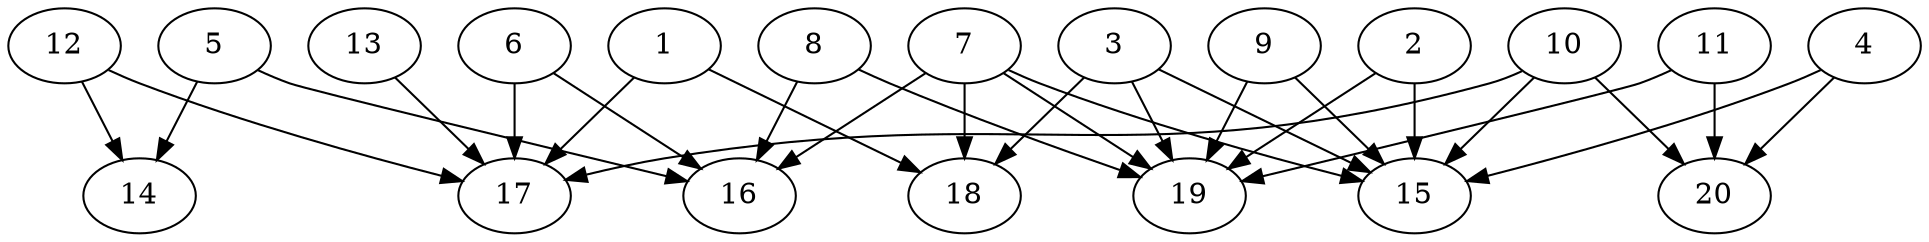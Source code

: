 // DAG automatically generated by daggen at Thu Oct  3 13:58:43 2019
// ./daggen --dot -n 20 --ccr 0.4 --fat 0.9 --regular 0.9 --density 0.5 --mindata 5242880 --maxdata 52428800 
digraph G {
  1 [size="36047360", alpha="0.09", expect_size="14418944"] 
  1 -> 17 [size ="14418944"]
  1 -> 18 [size ="14418944"]
  2 [size="24734720", alpha="0.11", expect_size="9893888"] 
  2 -> 15 [size ="9893888"]
  2 -> 19 [size ="9893888"]
  3 [size="89349120", alpha="0.15", expect_size="35739648"] 
  3 -> 15 [size ="35739648"]
  3 -> 18 [size ="35739648"]
  3 -> 19 [size ="35739648"]
  4 [size="94115840", alpha="0.02", expect_size="37646336"] 
  4 -> 15 [size ="37646336"]
  4 -> 20 [size ="37646336"]
  5 [size="109473280", alpha="0.10", expect_size="43789312"] 
  5 -> 14 [size ="43789312"]
  5 -> 16 [size ="43789312"]
  6 [size="54382080", alpha="0.04", expect_size="21752832"] 
  6 -> 16 [size ="21752832"]
  6 -> 17 [size ="21752832"]
  7 [size="122342400", alpha="0.13", expect_size="48936960"] 
  7 -> 15 [size ="48936960"]
  7 -> 16 [size ="48936960"]
  7 -> 18 [size ="48936960"]
  7 -> 19 [size ="48936960"]
  8 [size="24921600", alpha="0.18", expect_size="9968640"] 
  8 -> 16 [size ="9968640"]
  8 -> 19 [size ="9968640"]
  9 [size="95191040", alpha="0.10", expect_size="38076416"] 
  9 -> 15 [size ="38076416"]
  9 -> 19 [size ="38076416"]
  10 [size="39047680", alpha="0.18", expect_size="15619072"] 
  10 -> 15 [size ="15619072"]
  10 -> 17 [size ="15619072"]
  10 -> 20 [size ="15619072"]
  11 [size="84743680", alpha="0.04", expect_size="33897472"] 
  11 -> 19 [size ="33897472"]
  11 -> 20 [size ="33897472"]
  12 [size="18065920", alpha="0.06", expect_size="7226368"] 
  12 -> 14 [size ="7226368"]
  12 -> 17 [size ="7226368"]
  13 [size="85324800", alpha="0.09", expect_size="34129920"] 
  13 -> 17 [size ="34129920"]
  14 [size="54781440", alpha="0.09", expect_size="21912576"] 
  15 [size="65395200", alpha="0.18", expect_size="26158080"] 
  16 [size="124224000", alpha="0.05", expect_size="49689600"] 
  17 [size="32279040", alpha="0.15", expect_size="12911616"] 
  18 [size="110535680", alpha="0.07", expect_size="44214272"] 
  19 [size="100672000", alpha="0.15", expect_size="40268800"] 
  20 [size="43456000", alpha="0.12", expect_size="17382400"] 
}
